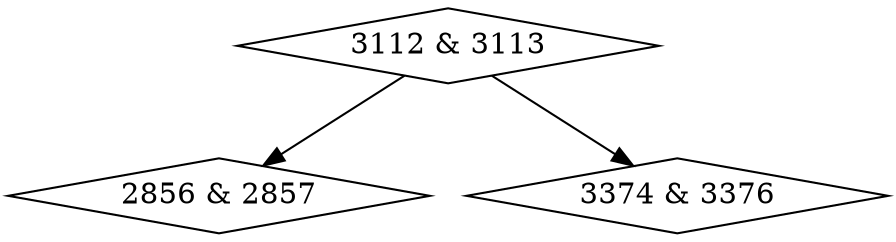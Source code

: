 digraph {
0 [label = "2856 & 2857", shape = diamond];
1 [label = "3112 & 3113", shape = diamond];
2 [label = "3374 & 3376", shape = diamond];
1->0;
1->2;
}
